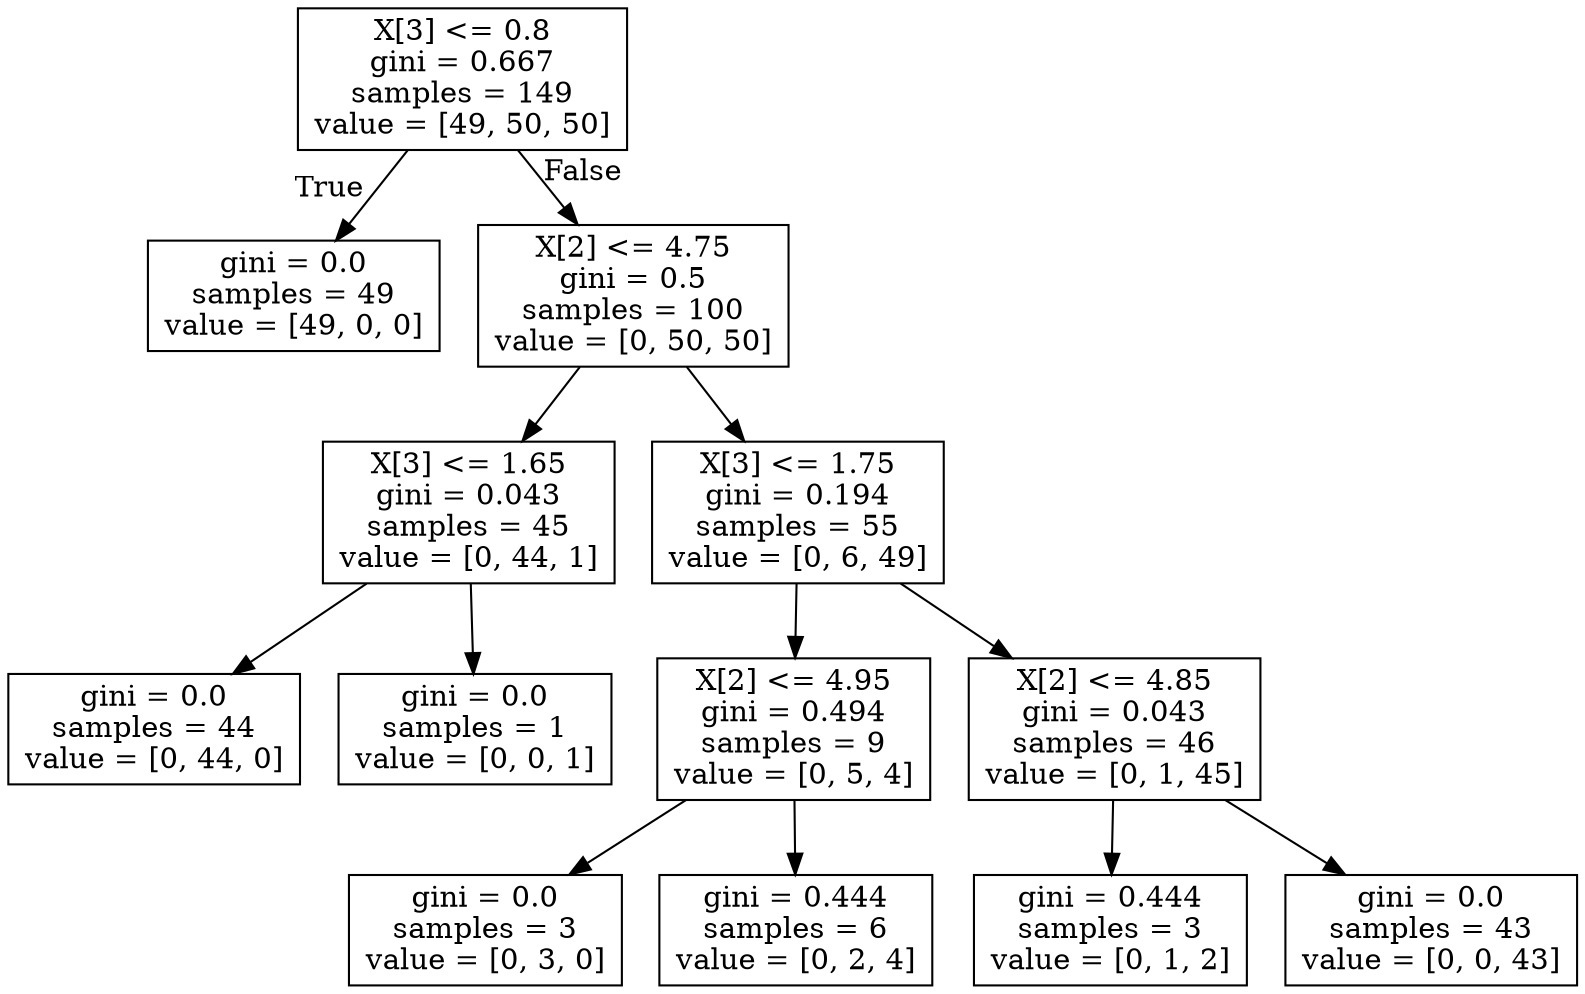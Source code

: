 digraph Tree {
node [shape=box] ;
0 [label="X[3] <= 0.8\ngini = 0.667\nsamples = 149\nvalue = [49, 50, 50]"] ;
1 [label="gini = 0.0\nsamples = 49\nvalue = [49, 0, 0]"] ;
0 -> 1 [labeldistance=2.5, labelangle=45, headlabel="True"] ;
2 [label="X[2] <= 4.75\ngini = 0.5\nsamples = 100\nvalue = [0, 50, 50]"] ;
0 -> 2 [labeldistance=2.5, labelangle=-45, headlabel="False"] ;
3 [label="X[3] <= 1.65\ngini = 0.043\nsamples = 45\nvalue = [0, 44, 1]"] ;
2 -> 3 ;
4 [label="gini = 0.0\nsamples = 44\nvalue = [0, 44, 0]"] ;
3 -> 4 ;
5 [label="gini = 0.0\nsamples = 1\nvalue = [0, 0, 1]"] ;
3 -> 5 ;
6 [label="X[3] <= 1.75\ngini = 0.194\nsamples = 55\nvalue = [0, 6, 49]"] ;
2 -> 6 ;
7 [label="X[2] <= 4.95\ngini = 0.494\nsamples = 9\nvalue = [0, 5, 4]"] ;
6 -> 7 ;
8 [label="gini = 0.0\nsamples = 3\nvalue = [0, 3, 0]"] ;
7 -> 8 ;
9 [label="gini = 0.444\nsamples = 6\nvalue = [0, 2, 4]"] ;
7 -> 9 ;
10 [label="X[2] <= 4.85\ngini = 0.043\nsamples = 46\nvalue = [0, 1, 45]"] ;
6 -> 10 ;
11 [label="gini = 0.444\nsamples = 3\nvalue = [0, 1, 2]"] ;
10 -> 11 ;
12 [label="gini = 0.0\nsamples = 43\nvalue = [0, 0, 43]"] ;
10 -> 12 ;
}